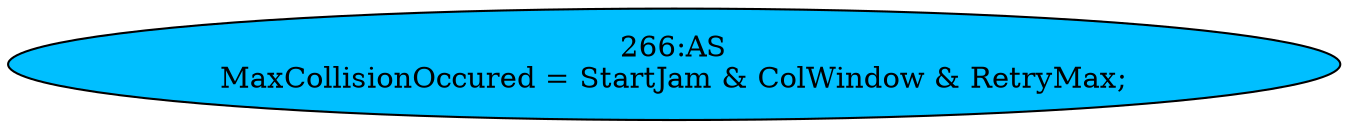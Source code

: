 strict digraph "" {
	node [label="\N"];
	"266:AS"	 [ast="<pyverilog.vparser.ast.Assign object at 0x7ff806729350>",
		def_var="['MaxCollisionOccured']",
		fillcolor=deepskyblue,
		label="266:AS
MaxCollisionOccured = StartJam & ColWindow & RetryMax;",
		statements="[]",
		style=filled,
		typ=Assign,
		use_var="['StartJam', 'ColWindow', 'RetryMax']"];
}
